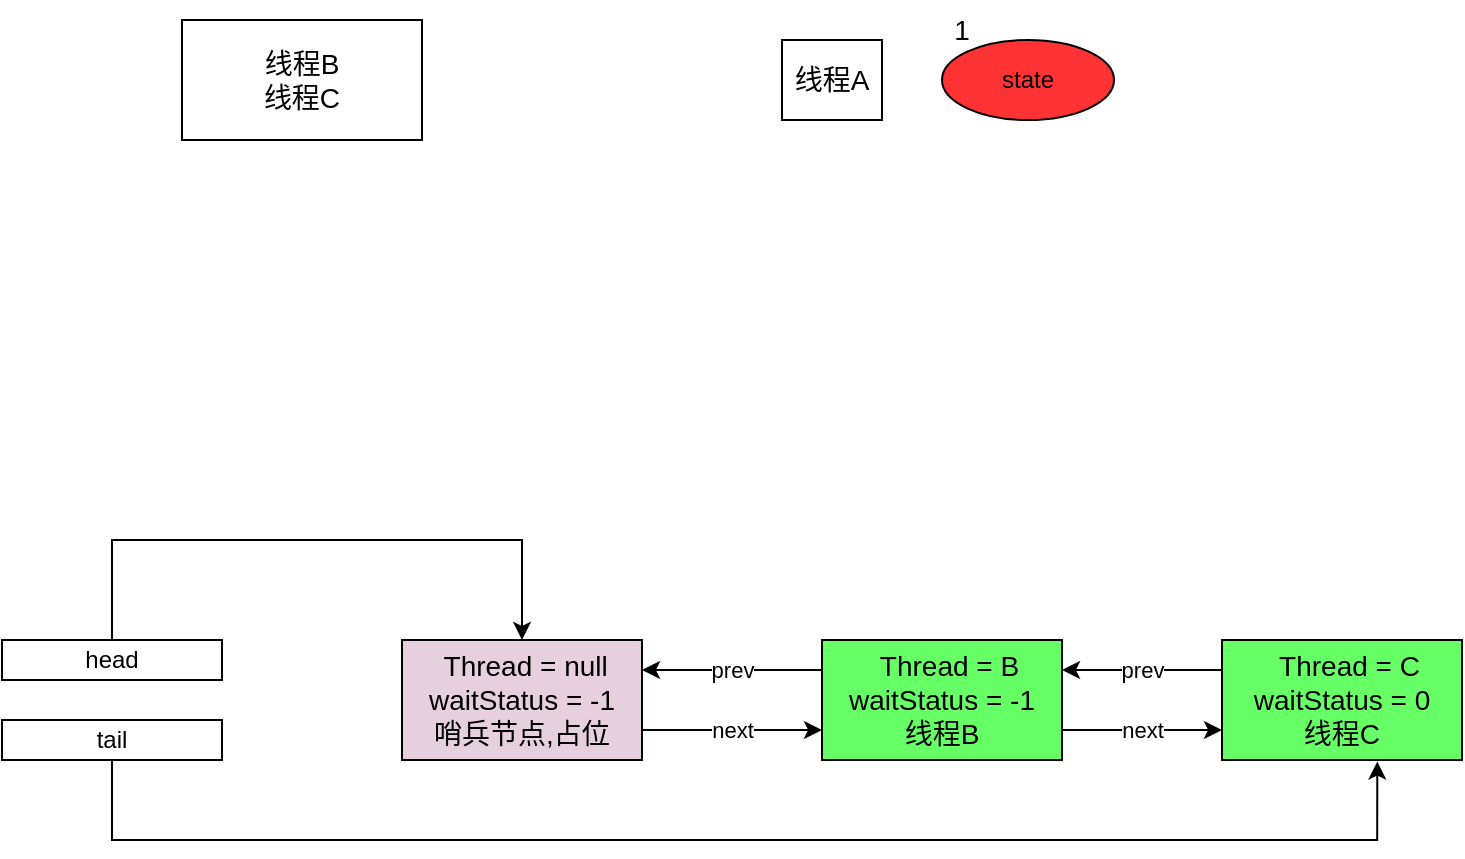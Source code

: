 <mxfile version="16.6.5" type="github">
  <diagram id="vMNVnHW-c6AnBPuJm9NJ" name="Page-1">
    <mxGraphModel dx="1038" dy="588" grid="1" gridSize="10" guides="1" tooltips="1" connect="1" arrows="1" fold="1" page="1" pageScale="1" pageWidth="827" pageHeight="1169" math="0" shadow="0">
      <root>
        <mxCell id="0" />
        <mxCell id="1" parent="0" />
        <mxCell id="RdUd1zgc0EkiMDmJAwbM-2" value="state" style="ellipse;whiteSpace=wrap;html=1;fillColor=#FF3333;" parent="1" vertex="1">
          <mxGeometry x="530" y="90" width="86" height="40" as="geometry" />
        </mxCell>
        <mxCell id="RdUd1zgc0EkiMDmJAwbM-3" value="&lt;font style=&quot;font-size: 14px&quot;&gt;1&lt;/font&gt;" style="text;html=1;strokeColor=none;fillColor=none;align=center;verticalAlign=middle;whiteSpace=wrap;rounded=0;" parent="1" vertex="1">
          <mxGeometry x="510" y="70" width="60" height="30" as="geometry" />
        </mxCell>
        <mxCell id="RdUd1zgc0EkiMDmJAwbM-4" value="线程B&lt;br&gt;线程C" style="rounded=0;whiteSpace=wrap;html=1;fontSize=14;fillColor=#FFFFFF;" parent="1" vertex="1">
          <mxGeometry x="150" y="80" width="120" height="60" as="geometry" />
        </mxCell>
        <mxCell id="RdUd1zgc0EkiMDmJAwbM-5" value="线程A" style="rounded=0;whiteSpace=wrap;html=1;fontSize=14;fillColor=#FFFFFF;" parent="1" vertex="1">
          <mxGeometry x="450" y="90" width="50" height="40" as="geometry" />
        </mxCell>
        <mxCell id="D5rKN5d13GhnUA-q52Ee-10" value="next" style="edgeStyle=orthogonalEdgeStyle;rounded=0;orthogonalLoop=1;jettySize=auto;html=1;entryX=0;entryY=0.75;entryDx=0;entryDy=0;" parent="1" source="RdUd1zgc0EkiMDmJAwbM-6" target="D5rKN5d13GhnUA-q52Ee-7" edge="1">
          <mxGeometry relative="1" as="geometry">
            <Array as="points">
              <mxPoint x="400" y="435" />
              <mxPoint x="400" y="435" />
            </Array>
          </mxGeometry>
        </mxCell>
        <mxCell id="RdUd1zgc0EkiMDmJAwbM-6" value="&amp;nbsp; Thread = null&lt;span style=&quot;white-space: pre&quot;&gt; &lt;/span&gt;&lt;br&gt;waitStatus = -1&lt;br&gt;哨兵节点,占位" style="rounded=0;whiteSpace=wrap;html=1;fontSize=14;fillColor=#E6D0DE;" parent="1" vertex="1">
          <mxGeometry x="260" y="390" width="120" height="60" as="geometry" />
        </mxCell>
        <mxCell id="D5rKN5d13GhnUA-q52Ee-3" style="edgeStyle=orthogonalEdgeStyle;rounded=0;orthogonalLoop=1;jettySize=auto;html=1;exitX=0.5;exitY=0;exitDx=0;exitDy=0;entryX=0.5;entryY=0;entryDx=0;entryDy=0;" parent="1" source="D5rKN5d13GhnUA-q52Ee-1" target="RdUd1zgc0EkiMDmJAwbM-6" edge="1">
          <mxGeometry relative="1" as="geometry">
            <mxPoint x="115" y="330" as="targetPoint" />
            <Array as="points">
              <mxPoint x="115" y="340" />
              <mxPoint x="320" y="340" />
            </Array>
          </mxGeometry>
        </mxCell>
        <mxCell id="D5rKN5d13GhnUA-q52Ee-1" value="head" style="rounded=0;whiteSpace=wrap;html=1;" parent="1" vertex="1">
          <mxGeometry x="60" y="390" width="110" height="20" as="geometry" />
        </mxCell>
        <mxCell id="D5rKN5d13GhnUA-q52Ee-8" style="edgeStyle=orthogonalEdgeStyle;rounded=0;orthogonalLoop=1;jettySize=auto;html=1;entryX=0.647;entryY=1.013;entryDx=0;entryDy=0;entryPerimeter=0;" parent="1" source="D5rKN5d13GhnUA-q52Ee-2" target="9RvFYpYX5tNdZJBvUNWT-1" edge="1">
          <mxGeometry relative="1" as="geometry">
            <Array as="points">
              <mxPoint x="115" y="490" />
              <mxPoint x="748" y="490" />
            </Array>
          </mxGeometry>
        </mxCell>
        <mxCell id="D5rKN5d13GhnUA-q52Ee-2" value="tail" style="rounded=0;whiteSpace=wrap;html=1;" parent="1" vertex="1">
          <mxGeometry x="60" y="430" width="110" height="20" as="geometry" />
        </mxCell>
        <mxCell id="D5rKN5d13GhnUA-q52Ee-12" value="prev" style="edgeStyle=orthogonalEdgeStyle;rounded=0;orthogonalLoop=1;jettySize=auto;html=1;entryX=1;entryY=0.25;entryDx=0;entryDy=0;" parent="1" source="D5rKN5d13GhnUA-q52Ee-7" target="RdUd1zgc0EkiMDmJAwbM-6" edge="1">
          <mxGeometry relative="1" as="geometry">
            <Array as="points">
              <mxPoint x="450" y="405" />
              <mxPoint x="450" y="405" />
            </Array>
          </mxGeometry>
        </mxCell>
        <mxCell id="9RvFYpYX5tNdZJBvUNWT-4" value="next" style="edgeStyle=orthogonalEdgeStyle;rounded=0;orthogonalLoop=1;jettySize=auto;html=1;exitX=1;exitY=0.75;exitDx=0;exitDy=0;entryX=0;entryY=0.75;entryDx=0;entryDy=0;" edge="1" parent="1" source="D5rKN5d13GhnUA-q52Ee-7" target="9RvFYpYX5tNdZJBvUNWT-1">
          <mxGeometry relative="1" as="geometry" />
        </mxCell>
        <mxCell id="D5rKN5d13GhnUA-q52Ee-7" value="&amp;nbsp; Thread = B&lt;br&gt;waitStatus = -1&lt;br&gt;线程B" style="rounded=0;whiteSpace=wrap;html=1;fontSize=14;fillColor=#66FF66;" parent="1" vertex="1">
          <mxGeometry x="470" y="390" width="120" height="60" as="geometry" />
        </mxCell>
        <mxCell id="9RvFYpYX5tNdZJBvUNWT-3" value="prev" style="edgeStyle=orthogonalEdgeStyle;rounded=0;orthogonalLoop=1;jettySize=auto;html=1;exitX=0;exitY=0.25;exitDx=0;exitDy=0;entryX=1;entryY=0.25;entryDx=0;entryDy=0;" edge="1" parent="1" source="9RvFYpYX5tNdZJBvUNWT-1" target="D5rKN5d13GhnUA-q52Ee-7">
          <mxGeometry relative="1" as="geometry" />
        </mxCell>
        <mxCell id="9RvFYpYX5tNdZJBvUNWT-1" value="&amp;nbsp; Thread = C&lt;br&gt;waitStatus = 0&lt;br&gt;线程C" style="rounded=0;whiteSpace=wrap;html=1;fontSize=14;fillColor=#66FF66;" vertex="1" parent="1">
          <mxGeometry x="670" y="390" width="120" height="60" as="geometry" />
        </mxCell>
      </root>
    </mxGraphModel>
  </diagram>
</mxfile>

